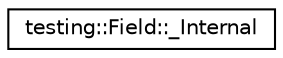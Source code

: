 digraph "类继承关系图"
{
 // LATEX_PDF_SIZE
  edge [fontname="Helvetica",fontsize="10",labelfontname="Helvetica",labelfontsize="10"];
  node [fontname="Helvetica",fontsize="10",shape=record];
  rankdir="LR";
  Node0 [label="testing::Field::_Internal",height=0.2,width=0.4,color="black", fillcolor="white", style="filled",URL="$classField_1_1__Internal.html",tooltip=" "];
}

